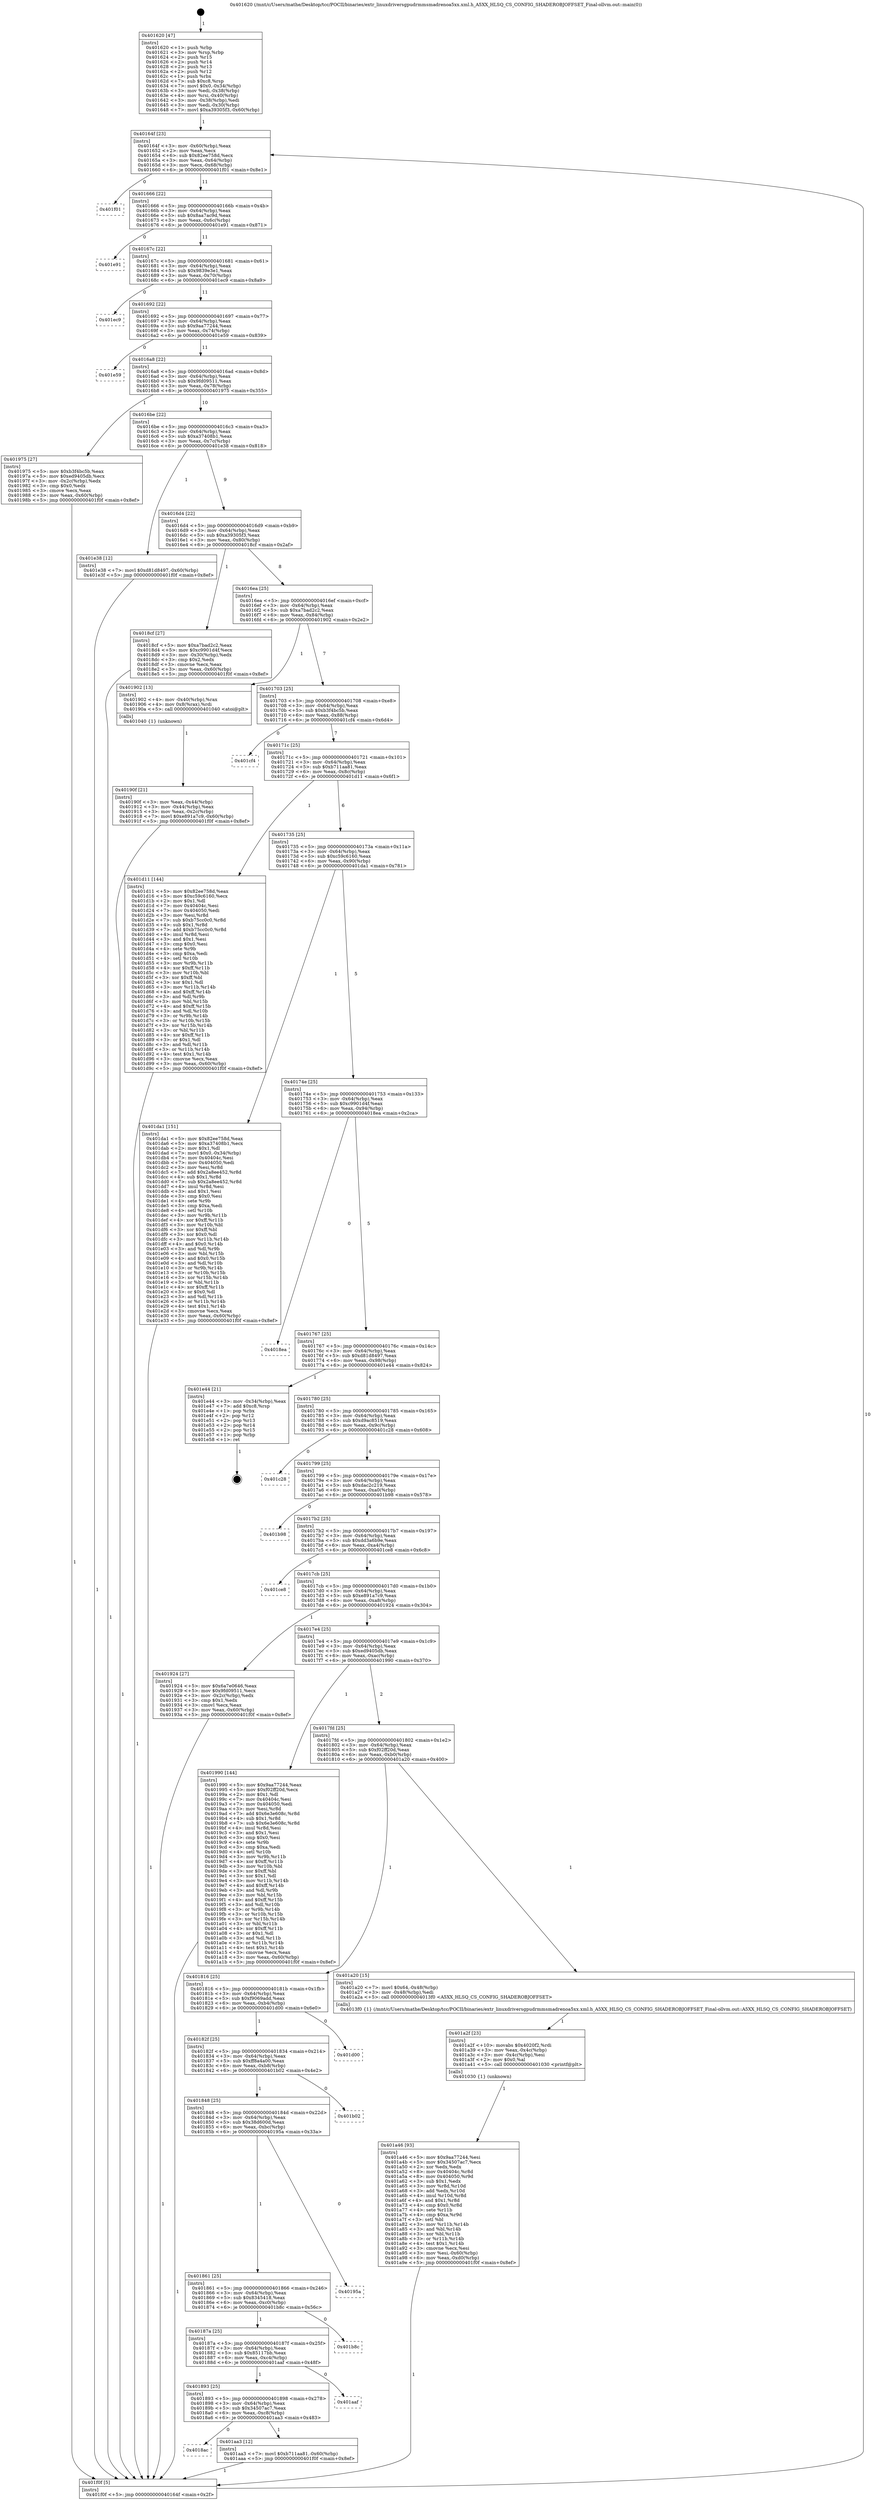 digraph "0x401620" {
  label = "0x401620 (/mnt/c/Users/mathe/Desktop/tcc/POCII/binaries/extr_linuxdriversgpudrmmsmadrenoa5xx.xml.h_A5XX_HLSQ_CS_CONFIG_SHADEROBJOFFSET_Final-ollvm.out::main(0))"
  labelloc = "t"
  node[shape=record]

  Entry [label="",width=0.3,height=0.3,shape=circle,fillcolor=black,style=filled]
  "0x40164f" [label="{
     0x40164f [23]\l
     | [instrs]\l
     &nbsp;&nbsp;0x40164f \<+3\>: mov -0x60(%rbp),%eax\l
     &nbsp;&nbsp;0x401652 \<+2\>: mov %eax,%ecx\l
     &nbsp;&nbsp;0x401654 \<+6\>: sub $0x82ee758d,%ecx\l
     &nbsp;&nbsp;0x40165a \<+3\>: mov %eax,-0x64(%rbp)\l
     &nbsp;&nbsp;0x40165d \<+3\>: mov %ecx,-0x68(%rbp)\l
     &nbsp;&nbsp;0x401660 \<+6\>: je 0000000000401f01 \<main+0x8e1\>\l
  }"]
  "0x401f01" [label="{
     0x401f01\l
  }", style=dashed]
  "0x401666" [label="{
     0x401666 [22]\l
     | [instrs]\l
     &nbsp;&nbsp;0x401666 \<+5\>: jmp 000000000040166b \<main+0x4b\>\l
     &nbsp;&nbsp;0x40166b \<+3\>: mov -0x64(%rbp),%eax\l
     &nbsp;&nbsp;0x40166e \<+5\>: sub $0x8aa7ac9d,%eax\l
     &nbsp;&nbsp;0x401673 \<+3\>: mov %eax,-0x6c(%rbp)\l
     &nbsp;&nbsp;0x401676 \<+6\>: je 0000000000401e91 \<main+0x871\>\l
  }"]
  Exit [label="",width=0.3,height=0.3,shape=circle,fillcolor=black,style=filled,peripheries=2]
  "0x401e91" [label="{
     0x401e91\l
  }", style=dashed]
  "0x40167c" [label="{
     0x40167c [22]\l
     | [instrs]\l
     &nbsp;&nbsp;0x40167c \<+5\>: jmp 0000000000401681 \<main+0x61\>\l
     &nbsp;&nbsp;0x401681 \<+3\>: mov -0x64(%rbp),%eax\l
     &nbsp;&nbsp;0x401684 \<+5\>: sub $0x9839e3e1,%eax\l
     &nbsp;&nbsp;0x401689 \<+3\>: mov %eax,-0x70(%rbp)\l
     &nbsp;&nbsp;0x40168c \<+6\>: je 0000000000401ec9 \<main+0x8a9\>\l
  }"]
  "0x4018ac" [label="{
     0x4018ac\l
  }", style=dashed]
  "0x401ec9" [label="{
     0x401ec9\l
  }", style=dashed]
  "0x401692" [label="{
     0x401692 [22]\l
     | [instrs]\l
     &nbsp;&nbsp;0x401692 \<+5\>: jmp 0000000000401697 \<main+0x77\>\l
     &nbsp;&nbsp;0x401697 \<+3\>: mov -0x64(%rbp),%eax\l
     &nbsp;&nbsp;0x40169a \<+5\>: sub $0x9aa77244,%eax\l
     &nbsp;&nbsp;0x40169f \<+3\>: mov %eax,-0x74(%rbp)\l
     &nbsp;&nbsp;0x4016a2 \<+6\>: je 0000000000401e59 \<main+0x839\>\l
  }"]
  "0x401aa3" [label="{
     0x401aa3 [12]\l
     | [instrs]\l
     &nbsp;&nbsp;0x401aa3 \<+7\>: movl $0xb711aa81,-0x60(%rbp)\l
     &nbsp;&nbsp;0x401aaa \<+5\>: jmp 0000000000401f0f \<main+0x8ef\>\l
  }"]
  "0x401e59" [label="{
     0x401e59\l
  }", style=dashed]
  "0x4016a8" [label="{
     0x4016a8 [22]\l
     | [instrs]\l
     &nbsp;&nbsp;0x4016a8 \<+5\>: jmp 00000000004016ad \<main+0x8d\>\l
     &nbsp;&nbsp;0x4016ad \<+3\>: mov -0x64(%rbp),%eax\l
     &nbsp;&nbsp;0x4016b0 \<+5\>: sub $0x9fd09511,%eax\l
     &nbsp;&nbsp;0x4016b5 \<+3\>: mov %eax,-0x78(%rbp)\l
     &nbsp;&nbsp;0x4016b8 \<+6\>: je 0000000000401975 \<main+0x355\>\l
  }"]
  "0x401893" [label="{
     0x401893 [25]\l
     | [instrs]\l
     &nbsp;&nbsp;0x401893 \<+5\>: jmp 0000000000401898 \<main+0x278\>\l
     &nbsp;&nbsp;0x401898 \<+3\>: mov -0x64(%rbp),%eax\l
     &nbsp;&nbsp;0x40189b \<+5\>: sub $0x34507ac7,%eax\l
     &nbsp;&nbsp;0x4018a0 \<+6\>: mov %eax,-0xc8(%rbp)\l
     &nbsp;&nbsp;0x4018a6 \<+6\>: je 0000000000401aa3 \<main+0x483\>\l
  }"]
  "0x401975" [label="{
     0x401975 [27]\l
     | [instrs]\l
     &nbsp;&nbsp;0x401975 \<+5\>: mov $0xb3f4bc5b,%eax\l
     &nbsp;&nbsp;0x40197a \<+5\>: mov $0xed9405db,%ecx\l
     &nbsp;&nbsp;0x40197f \<+3\>: mov -0x2c(%rbp),%edx\l
     &nbsp;&nbsp;0x401982 \<+3\>: cmp $0x0,%edx\l
     &nbsp;&nbsp;0x401985 \<+3\>: cmove %ecx,%eax\l
     &nbsp;&nbsp;0x401988 \<+3\>: mov %eax,-0x60(%rbp)\l
     &nbsp;&nbsp;0x40198b \<+5\>: jmp 0000000000401f0f \<main+0x8ef\>\l
  }"]
  "0x4016be" [label="{
     0x4016be [22]\l
     | [instrs]\l
     &nbsp;&nbsp;0x4016be \<+5\>: jmp 00000000004016c3 \<main+0xa3\>\l
     &nbsp;&nbsp;0x4016c3 \<+3\>: mov -0x64(%rbp),%eax\l
     &nbsp;&nbsp;0x4016c6 \<+5\>: sub $0xa37408b1,%eax\l
     &nbsp;&nbsp;0x4016cb \<+3\>: mov %eax,-0x7c(%rbp)\l
     &nbsp;&nbsp;0x4016ce \<+6\>: je 0000000000401e38 \<main+0x818\>\l
  }"]
  "0x401aaf" [label="{
     0x401aaf\l
  }", style=dashed]
  "0x401e38" [label="{
     0x401e38 [12]\l
     | [instrs]\l
     &nbsp;&nbsp;0x401e38 \<+7\>: movl $0xd81d8497,-0x60(%rbp)\l
     &nbsp;&nbsp;0x401e3f \<+5\>: jmp 0000000000401f0f \<main+0x8ef\>\l
  }"]
  "0x4016d4" [label="{
     0x4016d4 [22]\l
     | [instrs]\l
     &nbsp;&nbsp;0x4016d4 \<+5\>: jmp 00000000004016d9 \<main+0xb9\>\l
     &nbsp;&nbsp;0x4016d9 \<+3\>: mov -0x64(%rbp),%eax\l
     &nbsp;&nbsp;0x4016dc \<+5\>: sub $0xa39305f3,%eax\l
     &nbsp;&nbsp;0x4016e1 \<+3\>: mov %eax,-0x80(%rbp)\l
     &nbsp;&nbsp;0x4016e4 \<+6\>: je 00000000004018cf \<main+0x2af\>\l
  }"]
  "0x40187a" [label="{
     0x40187a [25]\l
     | [instrs]\l
     &nbsp;&nbsp;0x40187a \<+5\>: jmp 000000000040187f \<main+0x25f\>\l
     &nbsp;&nbsp;0x40187f \<+3\>: mov -0x64(%rbp),%eax\l
     &nbsp;&nbsp;0x401882 \<+5\>: sub $0x85117bb,%eax\l
     &nbsp;&nbsp;0x401887 \<+6\>: mov %eax,-0xc4(%rbp)\l
     &nbsp;&nbsp;0x40188d \<+6\>: je 0000000000401aaf \<main+0x48f\>\l
  }"]
  "0x4018cf" [label="{
     0x4018cf [27]\l
     | [instrs]\l
     &nbsp;&nbsp;0x4018cf \<+5\>: mov $0xa7bad2c2,%eax\l
     &nbsp;&nbsp;0x4018d4 \<+5\>: mov $0xc9901d4f,%ecx\l
     &nbsp;&nbsp;0x4018d9 \<+3\>: mov -0x30(%rbp),%edx\l
     &nbsp;&nbsp;0x4018dc \<+3\>: cmp $0x2,%edx\l
     &nbsp;&nbsp;0x4018df \<+3\>: cmovne %ecx,%eax\l
     &nbsp;&nbsp;0x4018e2 \<+3\>: mov %eax,-0x60(%rbp)\l
     &nbsp;&nbsp;0x4018e5 \<+5\>: jmp 0000000000401f0f \<main+0x8ef\>\l
  }"]
  "0x4016ea" [label="{
     0x4016ea [25]\l
     | [instrs]\l
     &nbsp;&nbsp;0x4016ea \<+5\>: jmp 00000000004016ef \<main+0xcf\>\l
     &nbsp;&nbsp;0x4016ef \<+3\>: mov -0x64(%rbp),%eax\l
     &nbsp;&nbsp;0x4016f2 \<+5\>: sub $0xa7bad2c2,%eax\l
     &nbsp;&nbsp;0x4016f7 \<+6\>: mov %eax,-0x84(%rbp)\l
     &nbsp;&nbsp;0x4016fd \<+6\>: je 0000000000401902 \<main+0x2e2\>\l
  }"]
  "0x401f0f" [label="{
     0x401f0f [5]\l
     | [instrs]\l
     &nbsp;&nbsp;0x401f0f \<+5\>: jmp 000000000040164f \<main+0x2f\>\l
  }"]
  "0x401620" [label="{
     0x401620 [47]\l
     | [instrs]\l
     &nbsp;&nbsp;0x401620 \<+1\>: push %rbp\l
     &nbsp;&nbsp;0x401621 \<+3\>: mov %rsp,%rbp\l
     &nbsp;&nbsp;0x401624 \<+2\>: push %r15\l
     &nbsp;&nbsp;0x401626 \<+2\>: push %r14\l
     &nbsp;&nbsp;0x401628 \<+2\>: push %r13\l
     &nbsp;&nbsp;0x40162a \<+2\>: push %r12\l
     &nbsp;&nbsp;0x40162c \<+1\>: push %rbx\l
     &nbsp;&nbsp;0x40162d \<+7\>: sub $0xc8,%rsp\l
     &nbsp;&nbsp;0x401634 \<+7\>: movl $0x0,-0x34(%rbp)\l
     &nbsp;&nbsp;0x40163b \<+3\>: mov %edi,-0x38(%rbp)\l
     &nbsp;&nbsp;0x40163e \<+4\>: mov %rsi,-0x40(%rbp)\l
     &nbsp;&nbsp;0x401642 \<+3\>: mov -0x38(%rbp),%edi\l
     &nbsp;&nbsp;0x401645 \<+3\>: mov %edi,-0x30(%rbp)\l
     &nbsp;&nbsp;0x401648 \<+7\>: movl $0xa39305f3,-0x60(%rbp)\l
  }"]
  "0x401b8c" [label="{
     0x401b8c\l
  }", style=dashed]
  "0x401902" [label="{
     0x401902 [13]\l
     | [instrs]\l
     &nbsp;&nbsp;0x401902 \<+4\>: mov -0x40(%rbp),%rax\l
     &nbsp;&nbsp;0x401906 \<+4\>: mov 0x8(%rax),%rdi\l
     &nbsp;&nbsp;0x40190a \<+5\>: call 0000000000401040 \<atoi@plt\>\l
     | [calls]\l
     &nbsp;&nbsp;0x401040 \{1\} (unknown)\l
  }"]
  "0x401703" [label="{
     0x401703 [25]\l
     | [instrs]\l
     &nbsp;&nbsp;0x401703 \<+5\>: jmp 0000000000401708 \<main+0xe8\>\l
     &nbsp;&nbsp;0x401708 \<+3\>: mov -0x64(%rbp),%eax\l
     &nbsp;&nbsp;0x40170b \<+5\>: sub $0xb3f4bc5b,%eax\l
     &nbsp;&nbsp;0x401710 \<+6\>: mov %eax,-0x88(%rbp)\l
     &nbsp;&nbsp;0x401716 \<+6\>: je 0000000000401cf4 \<main+0x6d4\>\l
  }"]
  "0x40190f" [label="{
     0x40190f [21]\l
     | [instrs]\l
     &nbsp;&nbsp;0x40190f \<+3\>: mov %eax,-0x44(%rbp)\l
     &nbsp;&nbsp;0x401912 \<+3\>: mov -0x44(%rbp),%eax\l
     &nbsp;&nbsp;0x401915 \<+3\>: mov %eax,-0x2c(%rbp)\l
     &nbsp;&nbsp;0x401918 \<+7\>: movl $0xe891a7c9,-0x60(%rbp)\l
     &nbsp;&nbsp;0x40191f \<+5\>: jmp 0000000000401f0f \<main+0x8ef\>\l
  }"]
  "0x401861" [label="{
     0x401861 [25]\l
     | [instrs]\l
     &nbsp;&nbsp;0x401861 \<+5\>: jmp 0000000000401866 \<main+0x246\>\l
     &nbsp;&nbsp;0x401866 \<+3\>: mov -0x64(%rbp),%eax\l
     &nbsp;&nbsp;0x401869 \<+5\>: sub $0x8345418,%eax\l
     &nbsp;&nbsp;0x40186e \<+6\>: mov %eax,-0xc0(%rbp)\l
     &nbsp;&nbsp;0x401874 \<+6\>: je 0000000000401b8c \<main+0x56c\>\l
  }"]
  "0x401cf4" [label="{
     0x401cf4\l
  }", style=dashed]
  "0x40171c" [label="{
     0x40171c [25]\l
     | [instrs]\l
     &nbsp;&nbsp;0x40171c \<+5\>: jmp 0000000000401721 \<main+0x101\>\l
     &nbsp;&nbsp;0x401721 \<+3\>: mov -0x64(%rbp),%eax\l
     &nbsp;&nbsp;0x401724 \<+5\>: sub $0xb711aa81,%eax\l
     &nbsp;&nbsp;0x401729 \<+6\>: mov %eax,-0x8c(%rbp)\l
     &nbsp;&nbsp;0x40172f \<+6\>: je 0000000000401d11 \<main+0x6f1\>\l
  }"]
  "0x40195a" [label="{
     0x40195a\l
  }", style=dashed]
  "0x401d11" [label="{
     0x401d11 [144]\l
     | [instrs]\l
     &nbsp;&nbsp;0x401d11 \<+5\>: mov $0x82ee758d,%eax\l
     &nbsp;&nbsp;0x401d16 \<+5\>: mov $0xc59c6160,%ecx\l
     &nbsp;&nbsp;0x401d1b \<+2\>: mov $0x1,%dl\l
     &nbsp;&nbsp;0x401d1d \<+7\>: mov 0x40404c,%esi\l
     &nbsp;&nbsp;0x401d24 \<+7\>: mov 0x404050,%edi\l
     &nbsp;&nbsp;0x401d2b \<+3\>: mov %esi,%r8d\l
     &nbsp;&nbsp;0x401d2e \<+7\>: sub $0xb75cc0c0,%r8d\l
     &nbsp;&nbsp;0x401d35 \<+4\>: sub $0x1,%r8d\l
     &nbsp;&nbsp;0x401d39 \<+7\>: add $0xb75cc0c0,%r8d\l
     &nbsp;&nbsp;0x401d40 \<+4\>: imul %r8d,%esi\l
     &nbsp;&nbsp;0x401d44 \<+3\>: and $0x1,%esi\l
     &nbsp;&nbsp;0x401d47 \<+3\>: cmp $0x0,%esi\l
     &nbsp;&nbsp;0x401d4a \<+4\>: sete %r9b\l
     &nbsp;&nbsp;0x401d4e \<+3\>: cmp $0xa,%edi\l
     &nbsp;&nbsp;0x401d51 \<+4\>: setl %r10b\l
     &nbsp;&nbsp;0x401d55 \<+3\>: mov %r9b,%r11b\l
     &nbsp;&nbsp;0x401d58 \<+4\>: xor $0xff,%r11b\l
     &nbsp;&nbsp;0x401d5c \<+3\>: mov %r10b,%bl\l
     &nbsp;&nbsp;0x401d5f \<+3\>: xor $0xff,%bl\l
     &nbsp;&nbsp;0x401d62 \<+3\>: xor $0x1,%dl\l
     &nbsp;&nbsp;0x401d65 \<+3\>: mov %r11b,%r14b\l
     &nbsp;&nbsp;0x401d68 \<+4\>: and $0xff,%r14b\l
     &nbsp;&nbsp;0x401d6c \<+3\>: and %dl,%r9b\l
     &nbsp;&nbsp;0x401d6f \<+3\>: mov %bl,%r15b\l
     &nbsp;&nbsp;0x401d72 \<+4\>: and $0xff,%r15b\l
     &nbsp;&nbsp;0x401d76 \<+3\>: and %dl,%r10b\l
     &nbsp;&nbsp;0x401d79 \<+3\>: or %r9b,%r14b\l
     &nbsp;&nbsp;0x401d7c \<+3\>: or %r10b,%r15b\l
     &nbsp;&nbsp;0x401d7f \<+3\>: xor %r15b,%r14b\l
     &nbsp;&nbsp;0x401d82 \<+3\>: or %bl,%r11b\l
     &nbsp;&nbsp;0x401d85 \<+4\>: xor $0xff,%r11b\l
     &nbsp;&nbsp;0x401d89 \<+3\>: or $0x1,%dl\l
     &nbsp;&nbsp;0x401d8c \<+3\>: and %dl,%r11b\l
     &nbsp;&nbsp;0x401d8f \<+3\>: or %r11b,%r14b\l
     &nbsp;&nbsp;0x401d92 \<+4\>: test $0x1,%r14b\l
     &nbsp;&nbsp;0x401d96 \<+3\>: cmovne %ecx,%eax\l
     &nbsp;&nbsp;0x401d99 \<+3\>: mov %eax,-0x60(%rbp)\l
     &nbsp;&nbsp;0x401d9c \<+5\>: jmp 0000000000401f0f \<main+0x8ef\>\l
  }"]
  "0x401735" [label="{
     0x401735 [25]\l
     | [instrs]\l
     &nbsp;&nbsp;0x401735 \<+5\>: jmp 000000000040173a \<main+0x11a\>\l
     &nbsp;&nbsp;0x40173a \<+3\>: mov -0x64(%rbp),%eax\l
     &nbsp;&nbsp;0x40173d \<+5\>: sub $0xc59c6160,%eax\l
     &nbsp;&nbsp;0x401742 \<+6\>: mov %eax,-0x90(%rbp)\l
     &nbsp;&nbsp;0x401748 \<+6\>: je 0000000000401da1 \<main+0x781\>\l
  }"]
  "0x401848" [label="{
     0x401848 [25]\l
     | [instrs]\l
     &nbsp;&nbsp;0x401848 \<+5\>: jmp 000000000040184d \<main+0x22d\>\l
     &nbsp;&nbsp;0x40184d \<+3\>: mov -0x64(%rbp),%eax\l
     &nbsp;&nbsp;0x401850 \<+5\>: sub $0x38d600d,%eax\l
     &nbsp;&nbsp;0x401855 \<+6\>: mov %eax,-0xbc(%rbp)\l
     &nbsp;&nbsp;0x40185b \<+6\>: je 000000000040195a \<main+0x33a\>\l
  }"]
  "0x401da1" [label="{
     0x401da1 [151]\l
     | [instrs]\l
     &nbsp;&nbsp;0x401da1 \<+5\>: mov $0x82ee758d,%eax\l
     &nbsp;&nbsp;0x401da6 \<+5\>: mov $0xa37408b1,%ecx\l
     &nbsp;&nbsp;0x401dab \<+2\>: mov $0x1,%dl\l
     &nbsp;&nbsp;0x401dad \<+7\>: movl $0x0,-0x34(%rbp)\l
     &nbsp;&nbsp;0x401db4 \<+7\>: mov 0x40404c,%esi\l
     &nbsp;&nbsp;0x401dbb \<+7\>: mov 0x404050,%edi\l
     &nbsp;&nbsp;0x401dc2 \<+3\>: mov %esi,%r8d\l
     &nbsp;&nbsp;0x401dc5 \<+7\>: add $0x2a8ee452,%r8d\l
     &nbsp;&nbsp;0x401dcc \<+4\>: sub $0x1,%r8d\l
     &nbsp;&nbsp;0x401dd0 \<+7\>: sub $0x2a8ee452,%r8d\l
     &nbsp;&nbsp;0x401dd7 \<+4\>: imul %r8d,%esi\l
     &nbsp;&nbsp;0x401ddb \<+3\>: and $0x1,%esi\l
     &nbsp;&nbsp;0x401dde \<+3\>: cmp $0x0,%esi\l
     &nbsp;&nbsp;0x401de1 \<+4\>: sete %r9b\l
     &nbsp;&nbsp;0x401de5 \<+3\>: cmp $0xa,%edi\l
     &nbsp;&nbsp;0x401de8 \<+4\>: setl %r10b\l
     &nbsp;&nbsp;0x401dec \<+3\>: mov %r9b,%r11b\l
     &nbsp;&nbsp;0x401def \<+4\>: xor $0xff,%r11b\l
     &nbsp;&nbsp;0x401df3 \<+3\>: mov %r10b,%bl\l
     &nbsp;&nbsp;0x401df6 \<+3\>: xor $0xff,%bl\l
     &nbsp;&nbsp;0x401df9 \<+3\>: xor $0x0,%dl\l
     &nbsp;&nbsp;0x401dfc \<+3\>: mov %r11b,%r14b\l
     &nbsp;&nbsp;0x401dff \<+4\>: and $0x0,%r14b\l
     &nbsp;&nbsp;0x401e03 \<+3\>: and %dl,%r9b\l
     &nbsp;&nbsp;0x401e06 \<+3\>: mov %bl,%r15b\l
     &nbsp;&nbsp;0x401e09 \<+4\>: and $0x0,%r15b\l
     &nbsp;&nbsp;0x401e0d \<+3\>: and %dl,%r10b\l
     &nbsp;&nbsp;0x401e10 \<+3\>: or %r9b,%r14b\l
     &nbsp;&nbsp;0x401e13 \<+3\>: or %r10b,%r15b\l
     &nbsp;&nbsp;0x401e16 \<+3\>: xor %r15b,%r14b\l
     &nbsp;&nbsp;0x401e19 \<+3\>: or %bl,%r11b\l
     &nbsp;&nbsp;0x401e1c \<+4\>: xor $0xff,%r11b\l
     &nbsp;&nbsp;0x401e20 \<+3\>: or $0x0,%dl\l
     &nbsp;&nbsp;0x401e23 \<+3\>: and %dl,%r11b\l
     &nbsp;&nbsp;0x401e26 \<+3\>: or %r11b,%r14b\l
     &nbsp;&nbsp;0x401e29 \<+4\>: test $0x1,%r14b\l
     &nbsp;&nbsp;0x401e2d \<+3\>: cmovne %ecx,%eax\l
     &nbsp;&nbsp;0x401e30 \<+3\>: mov %eax,-0x60(%rbp)\l
     &nbsp;&nbsp;0x401e33 \<+5\>: jmp 0000000000401f0f \<main+0x8ef\>\l
  }"]
  "0x40174e" [label="{
     0x40174e [25]\l
     | [instrs]\l
     &nbsp;&nbsp;0x40174e \<+5\>: jmp 0000000000401753 \<main+0x133\>\l
     &nbsp;&nbsp;0x401753 \<+3\>: mov -0x64(%rbp),%eax\l
     &nbsp;&nbsp;0x401756 \<+5\>: sub $0xc9901d4f,%eax\l
     &nbsp;&nbsp;0x40175b \<+6\>: mov %eax,-0x94(%rbp)\l
     &nbsp;&nbsp;0x401761 \<+6\>: je 00000000004018ea \<main+0x2ca\>\l
  }"]
  "0x401b02" [label="{
     0x401b02\l
  }", style=dashed]
  "0x4018ea" [label="{
     0x4018ea\l
  }", style=dashed]
  "0x401767" [label="{
     0x401767 [25]\l
     | [instrs]\l
     &nbsp;&nbsp;0x401767 \<+5\>: jmp 000000000040176c \<main+0x14c\>\l
     &nbsp;&nbsp;0x40176c \<+3\>: mov -0x64(%rbp),%eax\l
     &nbsp;&nbsp;0x40176f \<+5\>: sub $0xd81d8497,%eax\l
     &nbsp;&nbsp;0x401774 \<+6\>: mov %eax,-0x98(%rbp)\l
     &nbsp;&nbsp;0x40177a \<+6\>: je 0000000000401e44 \<main+0x824\>\l
  }"]
  "0x40182f" [label="{
     0x40182f [25]\l
     | [instrs]\l
     &nbsp;&nbsp;0x40182f \<+5\>: jmp 0000000000401834 \<main+0x214\>\l
     &nbsp;&nbsp;0x401834 \<+3\>: mov -0x64(%rbp),%eax\l
     &nbsp;&nbsp;0x401837 \<+5\>: sub $0xff8a4a00,%eax\l
     &nbsp;&nbsp;0x40183c \<+6\>: mov %eax,-0xb8(%rbp)\l
     &nbsp;&nbsp;0x401842 \<+6\>: je 0000000000401b02 \<main+0x4e2\>\l
  }"]
  "0x401e44" [label="{
     0x401e44 [21]\l
     | [instrs]\l
     &nbsp;&nbsp;0x401e44 \<+3\>: mov -0x34(%rbp),%eax\l
     &nbsp;&nbsp;0x401e47 \<+7\>: add $0xc8,%rsp\l
     &nbsp;&nbsp;0x401e4e \<+1\>: pop %rbx\l
     &nbsp;&nbsp;0x401e4f \<+2\>: pop %r12\l
     &nbsp;&nbsp;0x401e51 \<+2\>: pop %r13\l
     &nbsp;&nbsp;0x401e53 \<+2\>: pop %r14\l
     &nbsp;&nbsp;0x401e55 \<+2\>: pop %r15\l
     &nbsp;&nbsp;0x401e57 \<+1\>: pop %rbp\l
     &nbsp;&nbsp;0x401e58 \<+1\>: ret\l
  }"]
  "0x401780" [label="{
     0x401780 [25]\l
     | [instrs]\l
     &nbsp;&nbsp;0x401780 \<+5\>: jmp 0000000000401785 \<main+0x165\>\l
     &nbsp;&nbsp;0x401785 \<+3\>: mov -0x64(%rbp),%eax\l
     &nbsp;&nbsp;0x401788 \<+5\>: sub $0xd9ac8519,%eax\l
     &nbsp;&nbsp;0x40178d \<+6\>: mov %eax,-0x9c(%rbp)\l
     &nbsp;&nbsp;0x401793 \<+6\>: je 0000000000401c28 \<main+0x608\>\l
  }"]
  "0x401d00" [label="{
     0x401d00\l
  }", style=dashed]
  "0x401c28" [label="{
     0x401c28\l
  }", style=dashed]
  "0x401799" [label="{
     0x401799 [25]\l
     | [instrs]\l
     &nbsp;&nbsp;0x401799 \<+5\>: jmp 000000000040179e \<main+0x17e\>\l
     &nbsp;&nbsp;0x40179e \<+3\>: mov -0x64(%rbp),%eax\l
     &nbsp;&nbsp;0x4017a1 \<+5\>: sub $0xdac2c219,%eax\l
     &nbsp;&nbsp;0x4017a6 \<+6\>: mov %eax,-0xa0(%rbp)\l
     &nbsp;&nbsp;0x4017ac \<+6\>: je 0000000000401b98 \<main+0x578\>\l
  }"]
  "0x401a46" [label="{
     0x401a46 [93]\l
     | [instrs]\l
     &nbsp;&nbsp;0x401a46 \<+5\>: mov $0x9aa77244,%esi\l
     &nbsp;&nbsp;0x401a4b \<+5\>: mov $0x34507ac7,%ecx\l
     &nbsp;&nbsp;0x401a50 \<+2\>: xor %edx,%edx\l
     &nbsp;&nbsp;0x401a52 \<+8\>: mov 0x40404c,%r8d\l
     &nbsp;&nbsp;0x401a5a \<+8\>: mov 0x404050,%r9d\l
     &nbsp;&nbsp;0x401a62 \<+3\>: sub $0x1,%edx\l
     &nbsp;&nbsp;0x401a65 \<+3\>: mov %r8d,%r10d\l
     &nbsp;&nbsp;0x401a68 \<+3\>: add %edx,%r10d\l
     &nbsp;&nbsp;0x401a6b \<+4\>: imul %r10d,%r8d\l
     &nbsp;&nbsp;0x401a6f \<+4\>: and $0x1,%r8d\l
     &nbsp;&nbsp;0x401a73 \<+4\>: cmp $0x0,%r8d\l
     &nbsp;&nbsp;0x401a77 \<+4\>: sete %r11b\l
     &nbsp;&nbsp;0x401a7b \<+4\>: cmp $0xa,%r9d\l
     &nbsp;&nbsp;0x401a7f \<+3\>: setl %bl\l
     &nbsp;&nbsp;0x401a82 \<+3\>: mov %r11b,%r14b\l
     &nbsp;&nbsp;0x401a85 \<+3\>: and %bl,%r14b\l
     &nbsp;&nbsp;0x401a88 \<+3\>: xor %bl,%r11b\l
     &nbsp;&nbsp;0x401a8b \<+3\>: or %r11b,%r14b\l
     &nbsp;&nbsp;0x401a8e \<+4\>: test $0x1,%r14b\l
     &nbsp;&nbsp;0x401a92 \<+3\>: cmovne %ecx,%esi\l
     &nbsp;&nbsp;0x401a95 \<+3\>: mov %esi,-0x60(%rbp)\l
     &nbsp;&nbsp;0x401a98 \<+6\>: mov %eax,-0xd0(%rbp)\l
     &nbsp;&nbsp;0x401a9e \<+5\>: jmp 0000000000401f0f \<main+0x8ef\>\l
  }"]
  "0x401b98" [label="{
     0x401b98\l
  }", style=dashed]
  "0x4017b2" [label="{
     0x4017b2 [25]\l
     | [instrs]\l
     &nbsp;&nbsp;0x4017b2 \<+5\>: jmp 00000000004017b7 \<main+0x197\>\l
     &nbsp;&nbsp;0x4017b7 \<+3\>: mov -0x64(%rbp),%eax\l
     &nbsp;&nbsp;0x4017ba \<+5\>: sub $0xdd3a6b9e,%eax\l
     &nbsp;&nbsp;0x4017bf \<+6\>: mov %eax,-0xa4(%rbp)\l
     &nbsp;&nbsp;0x4017c5 \<+6\>: je 0000000000401ce8 \<main+0x6c8\>\l
  }"]
  "0x401a2f" [label="{
     0x401a2f [23]\l
     | [instrs]\l
     &nbsp;&nbsp;0x401a2f \<+10\>: movabs $0x4020f2,%rdi\l
     &nbsp;&nbsp;0x401a39 \<+3\>: mov %eax,-0x4c(%rbp)\l
     &nbsp;&nbsp;0x401a3c \<+3\>: mov -0x4c(%rbp),%esi\l
     &nbsp;&nbsp;0x401a3f \<+2\>: mov $0x0,%al\l
     &nbsp;&nbsp;0x401a41 \<+5\>: call 0000000000401030 \<printf@plt\>\l
     | [calls]\l
     &nbsp;&nbsp;0x401030 \{1\} (unknown)\l
  }"]
  "0x401ce8" [label="{
     0x401ce8\l
  }", style=dashed]
  "0x4017cb" [label="{
     0x4017cb [25]\l
     | [instrs]\l
     &nbsp;&nbsp;0x4017cb \<+5\>: jmp 00000000004017d0 \<main+0x1b0\>\l
     &nbsp;&nbsp;0x4017d0 \<+3\>: mov -0x64(%rbp),%eax\l
     &nbsp;&nbsp;0x4017d3 \<+5\>: sub $0xe891a7c9,%eax\l
     &nbsp;&nbsp;0x4017d8 \<+6\>: mov %eax,-0xa8(%rbp)\l
     &nbsp;&nbsp;0x4017de \<+6\>: je 0000000000401924 \<main+0x304\>\l
  }"]
  "0x401816" [label="{
     0x401816 [25]\l
     | [instrs]\l
     &nbsp;&nbsp;0x401816 \<+5\>: jmp 000000000040181b \<main+0x1fb\>\l
     &nbsp;&nbsp;0x40181b \<+3\>: mov -0x64(%rbp),%eax\l
     &nbsp;&nbsp;0x40181e \<+5\>: sub $0xf9069add,%eax\l
     &nbsp;&nbsp;0x401823 \<+6\>: mov %eax,-0xb4(%rbp)\l
     &nbsp;&nbsp;0x401829 \<+6\>: je 0000000000401d00 \<main+0x6e0\>\l
  }"]
  "0x401924" [label="{
     0x401924 [27]\l
     | [instrs]\l
     &nbsp;&nbsp;0x401924 \<+5\>: mov $0x6a7e0646,%eax\l
     &nbsp;&nbsp;0x401929 \<+5\>: mov $0x9fd09511,%ecx\l
     &nbsp;&nbsp;0x40192e \<+3\>: mov -0x2c(%rbp),%edx\l
     &nbsp;&nbsp;0x401931 \<+3\>: cmp $0x1,%edx\l
     &nbsp;&nbsp;0x401934 \<+3\>: cmovl %ecx,%eax\l
     &nbsp;&nbsp;0x401937 \<+3\>: mov %eax,-0x60(%rbp)\l
     &nbsp;&nbsp;0x40193a \<+5\>: jmp 0000000000401f0f \<main+0x8ef\>\l
  }"]
  "0x4017e4" [label="{
     0x4017e4 [25]\l
     | [instrs]\l
     &nbsp;&nbsp;0x4017e4 \<+5\>: jmp 00000000004017e9 \<main+0x1c9\>\l
     &nbsp;&nbsp;0x4017e9 \<+3\>: mov -0x64(%rbp),%eax\l
     &nbsp;&nbsp;0x4017ec \<+5\>: sub $0xed9405db,%eax\l
     &nbsp;&nbsp;0x4017f1 \<+6\>: mov %eax,-0xac(%rbp)\l
     &nbsp;&nbsp;0x4017f7 \<+6\>: je 0000000000401990 \<main+0x370\>\l
  }"]
  "0x401a20" [label="{
     0x401a20 [15]\l
     | [instrs]\l
     &nbsp;&nbsp;0x401a20 \<+7\>: movl $0x64,-0x48(%rbp)\l
     &nbsp;&nbsp;0x401a27 \<+3\>: mov -0x48(%rbp),%edi\l
     &nbsp;&nbsp;0x401a2a \<+5\>: call 00000000004013f0 \<A5XX_HLSQ_CS_CONFIG_SHADEROBJOFFSET\>\l
     | [calls]\l
     &nbsp;&nbsp;0x4013f0 \{1\} (/mnt/c/Users/mathe/Desktop/tcc/POCII/binaries/extr_linuxdriversgpudrmmsmadrenoa5xx.xml.h_A5XX_HLSQ_CS_CONFIG_SHADEROBJOFFSET_Final-ollvm.out::A5XX_HLSQ_CS_CONFIG_SHADEROBJOFFSET)\l
  }"]
  "0x401990" [label="{
     0x401990 [144]\l
     | [instrs]\l
     &nbsp;&nbsp;0x401990 \<+5\>: mov $0x9aa77244,%eax\l
     &nbsp;&nbsp;0x401995 \<+5\>: mov $0xf02ff20d,%ecx\l
     &nbsp;&nbsp;0x40199a \<+2\>: mov $0x1,%dl\l
     &nbsp;&nbsp;0x40199c \<+7\>: mov 0x40404c,%esi\l
     &nbsp;&nbsp;0x4019a3 \<+7\>: mov 0x404050,%edi\l
     &nbsp;&nbsp;0x4019aa \<+3\>: mov %esi,%r8d\l
     &nbsp;&nbsp;0x4019ad \<+7\>: add $0x6e3e608c,%r8d\l
     &nbsp;&nbsp;0x4019b4 \<+4\>: sub $0x1,%r8d\l
     &nbsp;&nbsp;0x4019b8 \<+7\>: sub $0x6e3e608c,%r8d\l
     &nbsp;&nbsp;0x4019bf \<+4\>: imul %r8d,%esi\l
     &nbsp;&nbsp;0x4019c3 \<+3\>: and $0x1,%esi\l
     &nbsp;&nbsp;0x4019c6 \<+3\>: cmp $0x0,%esi\l
     &nbsp;&nbsp;0x4019c9 \<+4\>: sete %r9b\l
     &nbsp;&nbsp;0x4019cd \<+3\>: cmp $0xa,%edi\l
     &nbsp;&nbsp;0x4019d0 \<+4\>: setl %r10b\l
     &nbsp;&nbsp;0x4019d4 \<+3\>: mov %r9b,%r11b\l
     &nbsp;&nbsp;0x4019d7 \<+4\>: xor $0xff,%r11b\l
     &nbsp;&nbsp;0x4019db \<+3\>: mov %r10b,%bl\l
     &nbsp;&nbsp;0x4019de \<+3\>: xor $0xff,%bl\l
     &nbsp;&nbsp;0x4019e1 \<+3\>: xor $0x1,%dl\l
     &nbsp;&nbsp;0x4019e4 \<+3\>: mov %r11b,%r14b\l
     &nbsp;&nbsp;0x4019e7 \<+4\>: and $0xff,%r14b\l
     &nbsp;&nbsp;0x4019eb \<+3\>: and %dl,%r9b\l
     &nbsp;&nbsp;0x4019ee \<+3\>: mov %bl,%r15b\l
     &nbsp;&nbsp;0x4019f1 \<+4\>: and $0xff,%r15b\l
     &nbsp;&nbsp;0x4019f5 \<+3\>: and %dl,%r10b\l
     &nbsp;&nbsp;0x4019f8 \<+3\>: or %r9b,%r14b\l
     &nbsp;&nbsp;0x4019fb \<+3\>: or %r10b,%r15b\l
     &nbsp;&nbsp;0x4019fe \<+3\>: xor %r15b,%r14b\l
     &nbsp;&nbsp;0x401a01 \<+3\>: or %bl,%r11b\l
     &nbsp;&nbsp;0x401a04 \<+4\>: xor $0xff,%r11b\l
     &nbsp;&nbsp;0x401a08 \<+3\>: or $0x1,%dl\l
     &nbsp;&nbsp;0x401a0b \<+3\>: and %dl,%r11b\l
     &nbsp;&nbsp;0x401a0e \<+3\>: or %r11b,%r14b\l
     &nbsp;&nbsp;0x401a11 \<+4\>: test $0x1,%r14b\l
     &nbsp;&nbsp;0x401a15 \<+3\>: cmovne %ecx,%eax\l
     &nbsp;&nbsp;0x401a18 \<+3\>: mov %eax,-0x60(%rbp)\l
     &nbsp;&nbsp;0x401a1b \<+5\>: jmp 0000000000401f0f \<main+0x8ef\>\l
  }"]
  "0x4017fd" [label="{
     0x4017fd [25]\l
     | [instrs]\l
     &nbsp;&nbsp;0x4017fd \<+5\>: jmp 0000000000401802 \<main+0x1e2\>\l
     &nbsp;&nbsp;0x401802 \<+3\>: mov -0x64(%rbp),%eax\l
     &nbsp;&nbsp;0x401805 \<+5\>: sub $0xf02ff20d,%eax\l
     &nbsp;&nbsp;0x40180a \<+6\>: mov %eax,-0xb0(%rbp)\l
     &nbsp;&nbsp;0x401810 \<+6\>: je 0000000000401a20 \<main+0x400\>\l
  }"]
  Entry -> "0x401620" [label=" 1"]
  "0x40164f" -> "0x401f01" [label=" 0"]
  "0x40164f" -> "0x401666" [label=" 11"]
  "0x401e44" -> Exit [label=" 1"]
  "0x401666" -> "0x401e91" [label=" 0"]
  "0x401666" -> "0x40167c" [label=" 11"]
  "0x401e38" -> "0x401f0f" [label=" 1"]
  "0x40167c" -> "0x401ec9" [label=" 0"]
  "0x40167c" -> "0x401692" [label=" 11"]
  "0x401da1" -> "0x401f0f" [label=" 1"]
  "0x401692" -> "0x401e59" [label=" 0"]
  "0x401692" -> "0x4016a8" [label=" 11"]
  "0x401d11" -> "0x401f0f" [label=" 1"]
  "0x4016a8" -> "0x401975" [label=" 1"]
  "0x4016a8" -> "0x4016be" [label=" 10"]
  "0x401893" -> "0x4018ac" [label=" 0"]
  "0x4016be" -> "0x401e38" [label=" 1"]
  "0x4016be" -> "0x4016d4" [label=" 9"]
  "0x401893" -> "0x401aa3" [label=" 1"]
  "0x4016d4" -> "0x4018cf" [label=" 1"]
  "0x4016d4" -> "0x4016ea" [label=" 8"]
  "0x4018cf" -> "0x401f0f" [label=" 1"]
  "0x401620" -> "0x40164f" [label=" 1"]
  "0x401f0f" -> "0x40164f" [label=" 10"]
  "0x40187a" -> "0x401893" [label=" 1"]
  "0x4016ea" -> "0x401902" [label=" 1"]
  "0x4016ea" -> "0x401703" [label=" 7"]
  "0x401902" -> "0x40190f" [label=" 1"]
  "0x40190f" -> "0x401f0f" [label=" 1"]
  "0x40187a" -> "0x401aaf" [label=" 0"]
  "0x401703" -> "0x401cf4" [label=" 0"]
  "0x401703" -> "0x40171c" [label=" 7"]
  "0x401861" -> "0x40187a" [label=" 1"]
  "0x40171c" -> "0x401d11" [label=" 1"]
  "0x40171c" -> "0x401735" [label=" 6"]
  "0x401861" -> "0x401b8c" [label=" 0"]
  "0x401735" -> "0x401da1" [label=" 1"]
  "0x401735" -> "0x40174e" [label=" 5"]
  "0x401848" -> "0x401861" [label=" 1"]
  "0x40174e" -> "0x4018ea" [label=" 0"]
  "0x40174e" -> "0x401767" [label=" 5"]
  "0x401848" -> "0x40195a" [label=" 0"]
  "0x401767" -> "0x401e44" [label=" 1"]
  "0x401767" -> "0x401780" [label=" 4"]
  "0x40182f" -> "0x401848" [label=" 1"]
  "0x401780" -> "0x401c28" [label=" 0"]
  "0x401780" -> "0x401799" [label=" 4"]
  "0x40182f" -> "0x401b02" [label=" 0"]
  "0x401799" -> "0x401b98" [label=" 0"]
  "0x401799" -> "0x4017b2" [label=" 4"]
  "0x401816" -> "0x40182f" [label=" 1"]
  "0x4017b2" -> "0x401ce8" [label=" 0"]
  "0x4017b2" -> "0x4017cb" [label=" 4"]
  "0x401816" -> "0x401d00" [label=" 0"]
  "0x4017cb" -> "0x401924" [label=" 1"]
  "0x4017cb" -> "0x4017e4" [label=" 3"]
  "0x401924" -> "0x401f0f" [label=" 1"]
  "0x401975" -> "0x401f0f" [label=" 1"]
  "0x401aa3" -> "0x401f0f" [label=" 1"]
  "0x4017e4" -> "0x401990" [label=" 1"]
  "0x4017e4" -> "0x4017fd" [label=" 2"]
  "0x401990" -> "0x401f0f" [label=" 1"]
  "0x401a46" -> "0x401f0f" [label=" 1"]
  "0x4017fd" -> "0x401a20" [label=" 1"]
  "0x4017fd" -> "0x401816" [label=" 1"]
  "0x401a20" -> "0x401a2f" [label=" 1"]
  "0x401a2f" -> "0x401a46" [label=" 1"]
}
